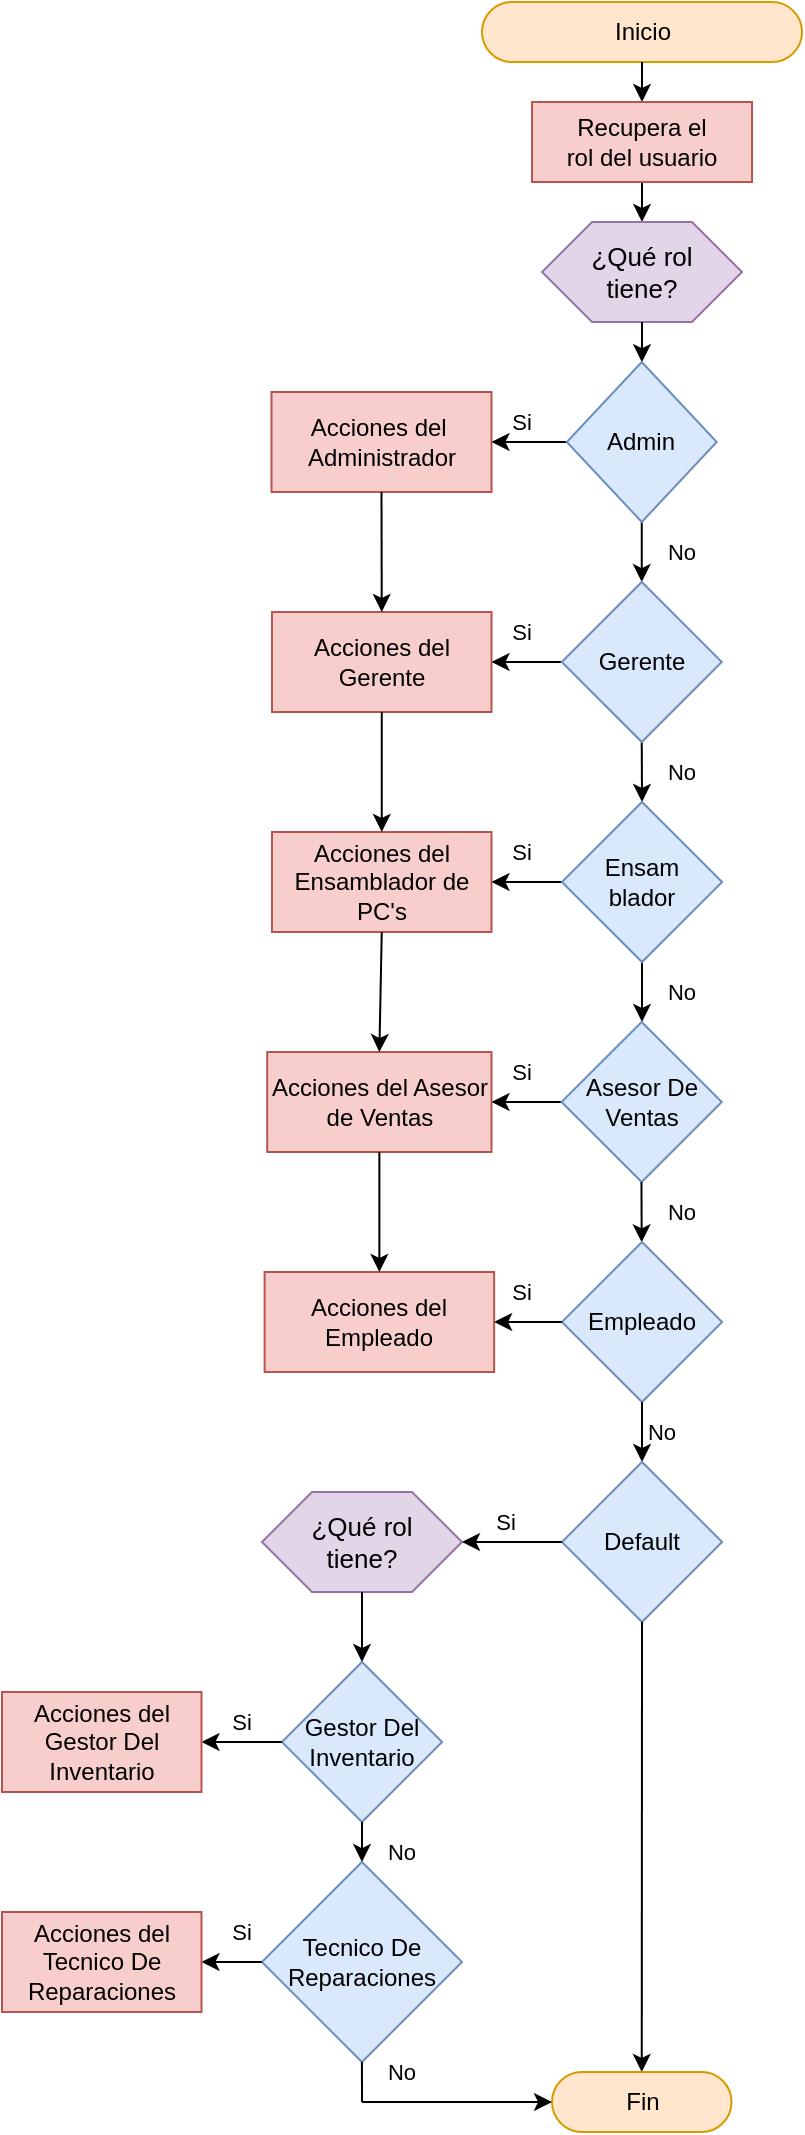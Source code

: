 <mxfile>
    <diagram id="7lXEBoP6MRKPf8yj8TJL" name="Page-1">
        <mxGraphModel dx="1079" dy="803" grid="1" gridSize="10" guides="1" tooltips="1" connect="1" arrows="1" fold="1" page="1" pageScale="1" pageWidth="850" pageHeight="1100" math="0" shadow="0">
            <root>
                <mxCell id="0"/>
                <mxCell id="1" parent="0"/>
                <mxCell id="3" value="Inicio" style="html=1;dashed=0;whitespace=wrap;shape=mxgraph.dfd.start;fillColor=#ffe6cc;strokeColor=#d79b00;" parent="1" vertex="1">
                    <mxGeometry x="320" y="10" width="160" height="30" as="geometry"/>
                </mxCell>
                <mxCell id="4" value="" style="endArrow=classic;html=1;exitX=0.5;exitY=0.5;exitDx=0;exitDy=15;exitPerimeter=0;" parent="1" source="3" target="28" edge="1">
                    <mxGeometry width="50" height="50" relative="1" as="geometry">
                        <mxPoint x="380" y="80" as="sourcePoint"/>
                        <mxPoint x="400" y="60" as="targetPoint"/>
                    </mxGeometry>
                </mxCell>
                <mxCell id="6" value="" style="endArrow=classic;html=1;fontSize=13;exitX=0.5;exitY=1;exitDx=0;exitDy=0;" parent="1" source="28" edge="1">
                    <mxGeometry width="50" height="50" relative="1" as="geometry">
                        <mxPoint x="580" y="130" as="sourcePoint"/>
                        <mxPoint x="400" y="120" as="targetPoint"/>
                    </mxGeometry>
                </mxCell>
                <mxCell id="9" value="¿Qué rol&lt;br&gt;tiene?" style="shape=hexagon;perimeter=hexagonPerimeter2;whiteSpace=wrap;html=1;size=0.25;labelBackgroundColor=none;fontSize=13;fillColor=#e1d5e7;strokeColor=#9673a6;" parent="1" vertex="1">
                    <mxGeometry x="350.01" y="120" width="100" height="50" as="geometry"/>
                </mxCell>
                <mxCell id="28" value="Recupera el&lt;br&gt;rol del usuario" style="rounded=0;whiteSpace=wrap;html=1;fillColor=#f8cecc;strokeColor=#b85450;" parent="1" vertex="1">
                    <mxGeometry x="345.01" y="60" width="110" height="40" as="geometry"/>
                </mxCell>
                <mxCell id="90" value="Acciones del Gerente" style="rounded=0;whiteSpace=wrap;html=1;fillColor=#f8cecc;strokeColor=#b85450;" parent="1" vertex="1">
                    <mxGeometry x="215" y="315" width="109.75" height="50" as="geometry"/>
                </mxCell>
                <mxCell id="93" value="Acciones del&amp;nbsp; Administrador" style="rounded=0;whiteSpace=wrap;html=1;fillColor=#f8cecc;strokeColor=#b85450;" parent="1" vertex="1">
                    <mxGeometry x="214.75" y="205" width="110" height="50" as="geometry"/>
                </mxCell>
                <mxCell id="94" value="Acciones del Ensamblador de PC's" style="rounded=0;whiteSpace=wrap;html=1;fillColor=#f8cecc;strokeColor=#b85450;" parent="1" vertex="1">
                    <mxGeometry x="215" y="425" width="109.75" height="50" as="geometry"/>
                </mxCell>
                <mxCell id="96" value="" style="endArrow=classic;html=1;fontSize=11;fontColor=#000000;entryX=1;entryY=0.5;entryDx=0;entryDy=0;exitX=0;exitY=0.5;exitDx=0;exitDy=0;" parent="1" source="105" target="93" edge="1">
                    <mxGeometry width="50" height="50" relative="1" as="geometry">
                        <mxPoint x="350.01" y="220" as="sourcePoint"/>
                        <mxPoint x="420" y="240" as="targetPoint"/>
                    </mxGeometry>
                </mxCell>
                <mxCell id="97" value="" style="endArrow=classic;html=1;fontSize=11;fontColor=#000000;exitX=0.5;exitY=1;exitDx=0;exitDy=0;" parent="1" source="9" target="105" edge="1">
                    <mxGeometry width="50" height="50" relative="1" as="geometry">
                        <mxPoint x="370" y="290" as="sourcePoint"/>
                        <mxPoint x="399.935" y="200" as="targetPoint"/>
                    </mxGeometry>
                </mxCell>
                <mxCell id="98" value="" style="endArrow=classic;html=1;fontSize=11;fontColor=#000000;entryX=0.5;entryY=0;entryDx=0;entryDy=0;exitX=0.5;exitY=1;exitDx=0;exitDy=0;" parent="1" source="107" target="108" edge="1">
                    <mxGeometry width="50" height="50" relative="1" as="geometry">
                        <mxPoint x="400.135" y="310" as="sourcePoint"/>
                        <mxPoint x="399.885" y="340" as="targetPoint"/>
                    </mxGeometry>
                </mxCell>
                <mxCell id="99" value="" style="endArrow=classic;html=1;fontSize=11;fontColor=#000000;exitX=0.5;exitY=1;exitDx=0;exitDy=0;" parent="1" target="107" edge="1">
                    <mxGeometry width="50" height="50" relative="1" as="geometry">
                        <mxPoint x="399.885" y="240" as="sourcePoint"/>
                        <mxPoint x="400.135" y="270" as="targetPoint"/>
                    </mxGeometry>
                </mxCell>
                <mxCell id="100" value="" style="endArrow=classic;html=1;fontSize=11;fontColor=#000000;entryX=1;entryY=0.5;entryDx=0;entryDy=0;exitX=0;exitY=0.5;exitDx=0;exitDy=0;" parent="1" source="107" target="90" edge="1">
                    <mxGeometry width="50" height="50" relative="1" as="geometry">
                        <mxPoint x="350.26" y="290" as="sourcePoint"/>
                        <mxPoint x="420" y="310" as="targetPoint"/>
                    </mxGeometry>
                </mxCell>
                <mxCell id="101" value="" style="endArrow=classic;html=1;fontSize=11;fontColor=#000000;entryX=1;entryY=0.5;entryDx=0;entryDy=0;exitX=0;exitY=0.5;exitDx=0;exitDy=0;" parent="1" source="108" target="94" edge="1">
                    <mxGeometry width="50" height="50" relative="1" as="geometry">
                        <mxPoint x="350" y="360" as="sourcePoint"/>
                        <mxPoint x="299.75" y="300" as="targetPoint"/>
                    </mxGeometry>
                </mxCell>
                <mxCell id="102" value="" style="endArrow=classic;html=1;fontSize=11;fontColor=#000000;exitX=0.5;exitY=1;exitDx=0;exitDy=0;" parent="1" source="108" edge="1">
                    <mxGeometry width="50" height="50" relative="1" as="geometry">
                        <mxPoint x="399.885" y="380" as="sourcePoint"/>
                        <mxPoint x="400" y="520" as="targetPoint"/>
                    </mxGeometry>
                </mxCell>
                <mxCell id="103" value="Acciones del Asesor de Ventas" style="rounded=0;whiteSpace=wrap;html=1;fillColor=#f8cecc;strokeColor=#b85450;" parent="1" vertex="1">
                    <mxGeometry x="212.62" y="535" width="112.13" height="50" as="geometry"/>
                </mxCell>
                <mxCell id="104" value="" style="endArrow=classic;html=1;fontSize=11;fontColor=#000000;entryX=1;entryY=0.5;entryDx=0;entryDy=0;exitX=0;exitY=0.5;exitDx=0;exitDy=0;" parent="1" source="109" target="103" edge="1">
                    <mxGeometry width="50" height="50" relative="1" as="geometry">
                        <mxPoint x="350.26" y="430" as="sourcePoint"/>
                        <mxPoint x="299.75" y="370" as="targetPoint"/>
                    </mxGeometry>
                </mxCell>
                <mxCell id="105" value="Admin" style="rhombus;whiteSpace=wrap;html=1;fillColor=#dae8fc;strokeColor=#6c8ebf;" parent="1" vertex="1">
                    <mxGeometry x="362.41" y="190" width="74.95" height="80" as="geometry"/>
                </mxCell>
                <mxCell id="107" value="Gerente" style="rhombus;whiteSpace=wrap;html=1;fillColor=#dae8fc;strokeColor=#6c8ebf;" parent="1" vertex="1">
                    <mxGeometry x="359.87" y="300" width="80.01" height="80" as="geometry"/>
                </mxCell>
                <mxCell id="108" value="Ensam&lt;br&gt;blador" style="rhombus;whiteSpace=wrap;html=1;fillColor=#dae8fc;strokeColor=#6c8ebf;" parent="1" vertex="1">
                    <mxGeometry x="359.95" y="410" width="80.12" height="80" as="geometry"/>
                </mxCell>
                <mxCell id="109" value="Asesor De&lt;br&gt;Ventas" style="rhombus;whiteSpace=wrap;html=1;fillColor=#dae8fc;strokeColor=#6c8ebf;" parent="1" vertex="1">
                    <mxGeometry x="359.76" y="520" width="80.12" height="80" as="geometry"/>
                </mxCell>
                <mxCell id="123" value="" style="endArrow=classic;html=1;fontSize=11;fontColor=#000000;exitX=0.5;exitY=1;exitDx=0;exitDy=0;" parent="1" target="124" edge="1">
                    <mxGeometry width="50" height="50" relative="1" as="geometry">
                        <mxPoint x="399.73" y="600" as="sourcePoint"/>
                        <mxPoint x="399.72" y="630" as="targetPoint"/>
                    </mxGeometry>
                </mxCell>
                <mxCell id="124" value="Empleado" style="rhombus;whiteSpace=wrap;html=1;fillColor=#dae8fc;strokeColor=#6c8ebf;" parent="1" vertex="1">
                    <mxGeometry x="359.95" y="630" width="80.12" height="80" as="geometry"/>
                </mxCell>
                <mxCell id="125" value="Acciones del Empleado" style="rounded=0;whiteSpace=wrap;html=1;fillColor=#f8cecc;strokeColor=#b85450;" parent="1" vertex="1">
                    <mxGeometry x="211.31" y="645" width="114.75" height="50" as="geometry"/>
                </mxCell>
                <mxCell id="126" value="" style="endArrow=classic;html=1;fontSize=11;fontColor=#000000;entryX=1;entryY=0.5;entryDx=0;entryDy=0;exitX=0;exitY=0.5;exitDx=0;exitDy=0;" parent="1" source="124" target="125" edge="1">
                    <mxGeometry width="50" height="50" relative="1" as="geometry">
                        <mxPoint x="369.76" y="570" as="sourcePoint"/>
                        <mxPoint x="330" y="570" as="targetPoint"/>
                    </mxGeometry>
                </mxCell>
                <mxCell id="127" value="" style="endArrow=classic;html=1;fontSize=11;fontColor=#000000;exitX=0.5;exitY=1;exitDx=0;exitDy=0;" parent="1" source="124" target="135" edge="1">
                    <mxGeometry width="50" height="50" relative="1" as="geometry">
                        <mxPoint x="409.73" y="610" as="sourcePoint"/>
                        <mxPoint x="400" y="740" as="targetPoint"/>
                        <Array as="points"/>
                    </mxGeometry>
                </mxCell>
                <mxCell id="135" value="Default" style="rhombus;whiteSpace=wrap;html=1;fillColor=#dae8fc;strokeColor=#6c8ebf;" parent="1" vertex="1">
                    <mxGeometry x="359.95" y="740" width="80.12" height="80" as="geometry"/>
                </mxCell>
                <mxCell id="136" value="¿Qué rol&lt;br&gt;tiene?" style="shape=hexagon;perimeter=hexagonPerimeter2;whiteSpace=wrap;html=1;size=0.25;labelBackgroundColor=none;fontSize=13;fillColor=#e1d5e7;strokeColor=#9673a6;" parent="1" vertex="1">
                    <mxGeometry x="210" y="755" width="100" height="50" as="geometry"/>
                </mxCell>
                <mxCell id="137" value="" style="endArrow=classic;html=1;fontSize=11;fontColor=#000000;exitX=0;exitY=0.5;exitDx=0;exitDy=0;" parent="1" source="135" target="136" edge="1">
                    <mxGeometry width="50" height="50" relative="1" as="geometry">
                        <mxPoint x="340" y="790" as="sourcePoint"/>
                        <mxPoint x="310" y="780" as="targetPoint"/>
                    </mxGeometry>
                </mxCell>
                <mxCell id="138" value="Gestor Del Inventario" style="rhombus;whiteSpace=wrap;html=1;fillColor=#dae8fc;strokeColor=#6c8ebf;" parent="1" vertex="1">
                    <mxGeometry x="219.94" y="840" width="80.12" height="80" as="geometry"/>
                </mxCell>
                <mxCell id="139" value="" style="endArrow=classic;html=1;fontSize=11;fontColor=#000000;exitX=0.5;exitY=1;exitDx=0;exitDy=0;entryX=0.5;entryY=0;entryDx=0;entryDy=0;" parent="1" source="136" target="138" edge="1">
                    <mxGeometry width="50" height="50" relative="1" as="geometry">
                        <mxPoint x="410.01" y="720" as="sourcePoint"/>
                        <mxPoint x="410.01" y="750" as="targetPoint"/>
                        <Array as="points"/>
                    </mxGeometry>
                </mxCell>
                <mxCell id="140" value="Tecnico De&lt;br&gt;Reparaciones" style="rhombus;whiteSpace=wrap;html=1;fillColor=#dae8fc;strokeColor=#6c8ebf;" parent="1" vertex="1">
                    <mxGeometry x="209.94" y="940" width="100.06" height="100" as="geometry"/>
                </mxCell>
                <mxCell id="141" value="" style="endArrow=classic;html=1;fontSize=11;fontColor=#000000;exitX=0.5;exitY=1;exitDx=0;exitDy=0;" parent="1" source="138" target="140" edge="1">
                    <mxGeometry width="50" height="50" relative="1" as="geometry">
                        <mxPoint x="450.07" y="790" as="sourcePoint"/>
                        <mxPoint x="490" y="790" as="targetPoint"/>
                    </mxGeometry>
                </mxCell>
                <mxCell id="142" value="" style="endArrow=classic;html=1;fontSize=11;fontColor=#000000;exitX=0;exitY=0.5;exitDx=0;exitDy=0;" parent="1" source="138" target="144" edge="1">
                    <mxGeometry width="50" height="50" relative="1" as="geometry">
                        <mxPoint x="210" y="870" as="sourcePoint"/>
                        <mxPoint x="610" y="880" as="targetPoint"/>
                    </mxGeometry>
                </mxCell>
                <mxCell id="143" value="" style="endArrow=classic;html=1;fontSize=11;fontColor=#000000;exitX=0;exitY=0.5;exitDx=0;exitDy=0;" parent="1" source="140" target="146" edge="1">
                    <mxGeometry width="50" height="50" relative="1" as="geometry">
                        <mxPoint x="450.07" y="790" as="sourcePoint"/>
                        <mxPoint x="180" y="990" as="targetPoint"/>
                    </mxGeometry>
                </mxCell>
                <mxCell id="144" value="Acciones del Gestor Del Inventario" style="rounded=0;whiteSpace=wrap;html=1;fillColor=#f8cecc;strokeColor=#b85450;" parent="1" vertex="1">
                    <mxGeometry x="80" y="855" width="99.75" height="50" as="geometry"/>
                </mxCell>
                <mxCell id="146" value="Acciones del Tecnico De&lt;br style=&quot;border-color: var(--border-color);&quot;&gt;Reparaciones" style="rounded=0;whiteSpace=wrap;html=1;fillColor=#f8cecc;strokeColor=#b85450;" parent="1" vertex="1">
                    <mxGeometry x="80" y="965" width="99.75" height="50" as="geometry"/>
                </mxCell>
                <mxCell id="147" value="" style="endArrow=classic;html=1;fontSize=11;fontColor=#000000;exitX=0.5;exitY=1;exitDx=0;exitDy=0;entryX=0.5;entryY=0.5;entryDx=0;entryDy=-15.0;entryPerimeter=0;" parent="1" source="135" target="148" edge="1">
                    <mxGeometry width="50" height="50" relative="1" as="geometry">
                        <mxPoint x="460" y="590" as="sourcePoint"/>
                        <mxPoint x="400" y="1040" as="targetPoint"/>
                    </mxGeometry>
                </mxCell>
                <mxCell id="148" value="Fin" style="html=1;dashed=0;whitespace=wrap;shape=mxgraph.dfd.start;fillColor=#ffe6cc;strokeColor=#d79b00;" parent="1" vertex="1">
                    <mxGeometry x="355" y="1045" width="89.75" height="30" as="geometry"/>
                </mxCell>
                <mxCell id="149" value="" style="endArrow=classic;html=1;fontSize=11;fontColor=#000000;entryX=0;entryY=0.5;entryDx=0;entryDy=0;entryPerimeter=0;" parent="1" target="148" edge="1">
                    <mxGeometry width="50" height="50" relative="1" as="geometry">
                        <mxPoint x="260" y="1060" as="sourcePoint"/>
                        <mxPoint x="520" y="940" as="targetPoint"/>
                        <Array as="points">
                            <mxPoint x="280" y="1060"/>
                            <mxPoint x="300" y="1060"/>
                            <mxPoint x="310" y="1060"/>
                        </Array>
                    </mxGeometry>
                </mxCell>
                <mxCell id="150" value="" style="endArrow=none;html=1;fontSize=11;fontColor=#000000;entryX=0.5;entryY=1;entryDx=0;entryDy=0;" parent="1" target="140" edge="1">
                    <mxGeometry width="50" height="50" relative="1" as="geometry">
                        <mxPoint x="260" y="1060" as="sourcePoint"/>
                        <mxPoint x="520" y="940" as="targetPoint"/>
                    </mxGeometry>
                </mxCell>
                <mxCell id="156" value="" style="endArrow=classic;html=1;fontSize=11;fontColor=#000000;entryX=0.5;entryY=0;entryDx=0;entryDy=0;exitX=0.5;exitY=1;exitDx=0;exitDy=0;" parent="1" source="93" target="90" edge="1">
                    <mxGeometry width="50" height="50" relative="1" as="geometry">
                        <mxPoint x="300" y="330" as="sourcePoint"/>
                        <mxPoint x="350" y="280" as="targetPoint"/>
                    </mxGeometry>
                </mxCell>
                <mxCell id="157" value="" style="endArrow=classic;html=1;fontSize=11;fontColor=#000000;entryX=0.5;entryY=0;entryDx=0;entryDy=0;exitX=0.5;exitY=1;exitDx=0;exitDy=0;" parent="1" source="90" target="94" edge="1">
                    <mxGeometry width="50" height="50" relative="1" as="geometry">
                        <mxPoint x="300" y="330" as="sourcePoint"/>
                        <mxPoint x="350" y="280" as="targetPoint"/>
                    </mxGeometry>
                </mxCell>
                <mxCell id="158" value="" style="endArrow=classic;html=1;fontSize=11;fontColor=#000000;entryX=0.5;entryY=0;entryDx=0;entryDy=0;exitX=0.5;exitY=1;exitDx=0;exitDy=0;" parent="1" source="94" target="103" edge="1">
                    <mxGeometry width="50" height="50" relative="1" as="geometry">
                        <mxPoint x="300" y="330" as="sourcePoint"/>
                        <mxPoint x="350" y="280" as="targetPoint"/>
                    </mxGeometry>
                </mxCell>
                <mxCell id="159" value="" style="endArrow=classic;html=1;fontSize=11;fontColor=#000000;entryX=0.5;entryY=0;entryDx=0;entryDy=0;exitX=0.5;exitY=1;exitDx=0;exitDy=0;" parent="1" source="103" target="125" edge="1">
                    <mxGeometry width="50" height="50" relative="1" as="geometry">
                        <mxPoint x="300" y="330" as="sourcePoint"/>
                        <mxPoint x="140" y="650" as="targetPoint"/>
                    </mxGeometry>
                </mxCell>
                <mxCell id="160" value="Si" style="text;html=1;strokeColor=none;fillColor=none;align=center;verticalAlign=middle;whiteSpace=wrap;rounded=0;fontSize=11;fontColor=#000000;" parent="1" vertex="1">
                    <mxGeometry x="310" y="420" width="60" height="30" as="geometry"/>
                </mxCell>
                <mxCell id="161" value="No" style="text;html=1;strokeColor=none;fillColor=none;align=center;verticalAlign=middle;whiteSpace=wrap;rounded=0;fontSize=11;fontColor=#000000;" parent="1" vertex="1">
                    <mxGeometry x="390.01" y="490" width="60" height="30" as="geometry"/>
                </mxCell>
                <mxCell id="162" value="No" style="text;html=1;strokeColor=none;fillColor=none;align=center;verticalAlign=middle;whiteSpace=wrap;rounded=0;fontSize=11;fontColor=#000000;" parent="1" vertex="1">
                    <mxGeometry x="390.01" y="380" width="60" height="30" as="geometry"/>
                </mxCell>
                <mxCell id="163" value="No" style="text;html=1;strokeColor=none;fillColor=none;align=center;verticalAlign=middle;whiteSpace=wrap;rounded=0;fontSize=11;fontColor=#000000;" parent="1" vertex="1">
                    <mxGeometry x="390.01" y="270" width="60" height="30" as="geometry"/>
                </mxCell>
                <mxCell id="164" value="Si" style="text;html=1;strokeColor=none;fillColor=none;align=center;verticalAlign=middle;whiteSpace=wrap;rounded=0;fontSize=11;fontColor=#000000;" parent="1" vertex="1">
                    <mxGeometry x="310" y="310" width="60" height="30" as="geometry"/>
                </mxCell>
                <mxCell id="165" value="Si" style="text;html=1;strokeColor=none;fillColor=none;align=center;verticalAlign=middle;whiteSpace=wrap;rounded=0;fontSize=11;fontColor=#000000;" parent="1" vertex="1">
                    <mxGeometry x="310" y="205" width="60" height="30" as="geometry"/>
                </mxCell>
                <mxCell id="166" value="Si" style="text;html=1;strokeColor=none;fillColor=none;align=center;verticalAlign=middle;whiteSpace=wrap;rounded=0;fontSize=11;fontColor=#000000;" parent="1" vertex="1">
                    <mxGeometry x="302.41" y="755" width="60" height="30" as="geometry"/>
                </mxCell>
                <mxCell id="167" value="Si" style="text;html=1;strokeColor=none;fillColor=none;align=center;verticalAlign=middle;whiteSpace=wrap;rounded=0;fontSize=11;fontColor=#000000;" parent="1" vertex="1">
                    <mxGeometry x="310" y="530" width="60" height="30" as="geometry"/>
                </mxCell>
                <mxCell id="168" value="Si" style="text;html=1;strokeColor=none;fillColor=none;align=center;verticalAlign=middle;whiteSpace=wrap;rounded=0;fontSize=11;fontColor=#000000;" parent="1" vertex="1">
                    <mxGeometry x="310" y="640" width="60" height="30" as="geometry"/>
                </mxCell>
                <mxCell id="169" value="No" style="text;html=1;strokeColor=none;fillColor=none;align=center;verticalAlign=middle;whiteSpace=wrap;rounded=0;fontSize=11;fontColor=#000000;" parent="1" vertex="1">
                    <mxGeometry x="379.88" y="710" width="60" height="30" as="geometry"/>
                </mxCell>
                <mxCell id="170" value="No" style="text;html=1;strokeColor=none;fillColor=none;align=center;verticalAlign=middle;whiteSpace=wrap;rounded=0;fontSize=11;fontColor=#000000;" parent="1" vertex="1">
                    <mxGeometry x="390.01" y="600" width="60" height="30" as="geometry"/>
                </mxCell>
                <mxCell id="171" value="No" style="text;html=1;strokeColor=none;fillColor=none;align=center;verticalAlign=middle;whiteSpace=wrap;rounded=0;fontSize=11;fontColor=#000000;" parent="1" vertex="1">
                    <mxGeometry x="250" y="920" width="60" height="30" as="geometry"/>
                </mxCell>
                <mxCell id="172" value="Si" style="text;html=1;strokeColor=none;fillColor=none;align=center;verticalAlign=middle;whiteSpace=wrap;rounded=0;fontSize=11;fontColor=#000000;" parent="1" vertex="1">
                    <mxGeometry x="170" y="855" width="60" height="30" as="geometry"/>
                </mxCell>
                <mxCell id="173" value="Si" style="text;html=1;strokeColor=none;fillColor=none;align=center;verticalAlign=middle;whiteSpace=wrap;rounded=0;fontSize=11;fontColor=#000000;" parent="1" vertex="1">
                    <mxGeometry x="170" y="960" width="60" height="30" as="geometry"/>
                </mxCell>
                <mxCell id="174" value="No" style="text;html=1;strokeColor=none;fillColor=none;align=center;verticalAlign=middle;whiteSpace=wrap;rounded=0;fontSize=11;fontColor=#000000;" parent="1" vertex="1">
                    <mxGeometry x="250" y="1030" width="60" height="30" as="geometry"/>
                </mxCell>
            </root>
        </mxGraphModel>
    </diagram>
</mxfile>